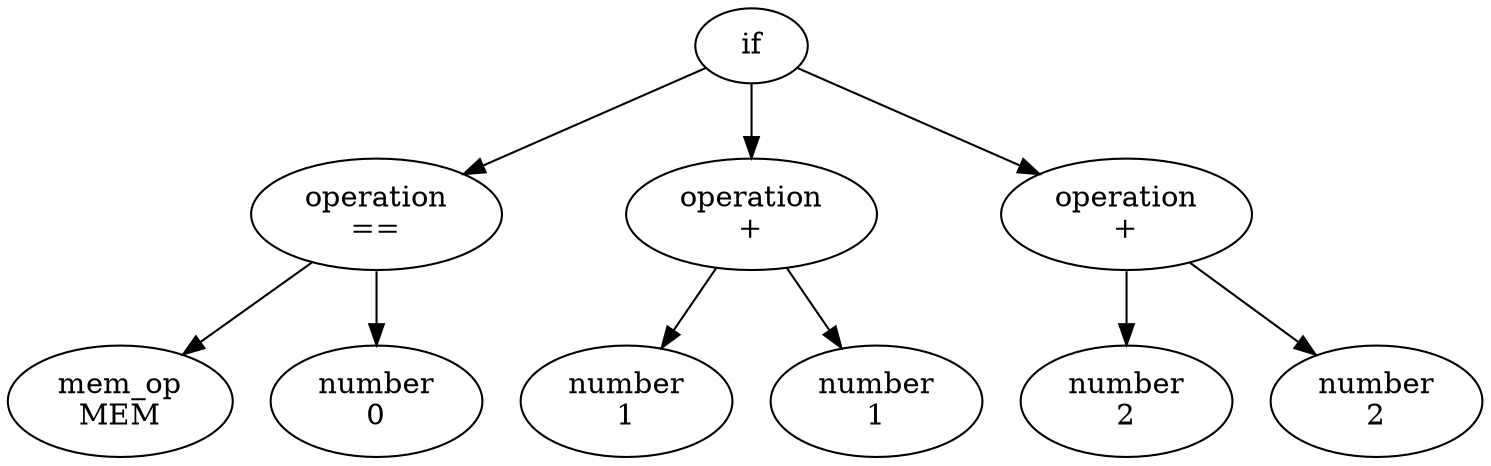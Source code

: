 digraph AST {
  node0 [label="if"];
  node1 [label="operation\n=="];
  node0 -> node1;
  node2 [label="mem_op\nMEM"];
  node1 -> node2;
  node3 [label="number\n0"];
  node1 -> node3;
  node4 [label="operation\n+"];
  node0 -> node4;
  node5 [label="number\n1"];
  node4 -> node5;
  node6 [label="number\n1"];
  node4 -> node6;
  node7 [label="operation\n+"];
  node0 -> node7;
  node8 [label="number\n2"];
  node7 -> node8;
  node9 [label="number\n2"];
  node7 -> node9;
}
